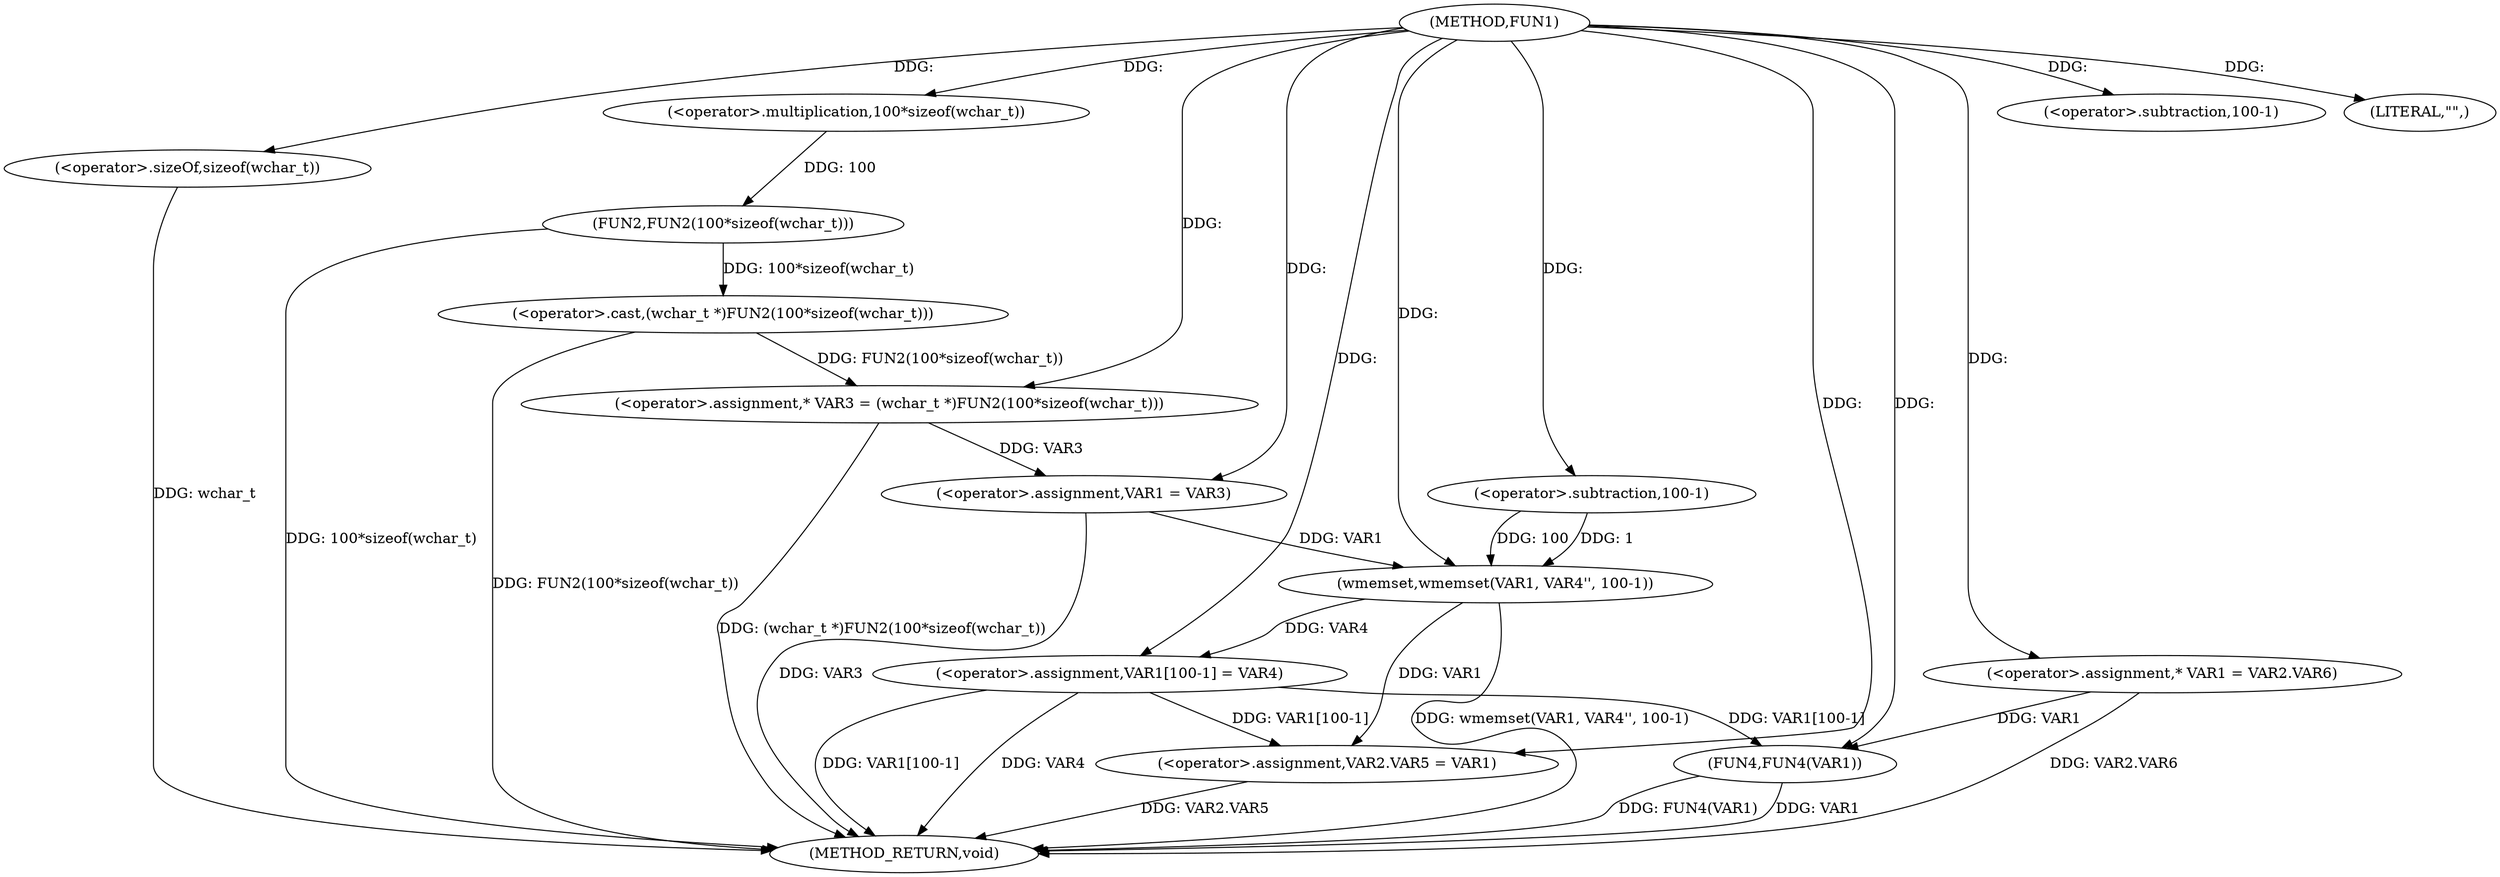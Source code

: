 digraph FUN1 {  
"1000100" [label = "(METHOD,FUN1)" ]
"1000146" [label = "(METHOD_RETURN,void)" ]
"1000105" [label = "(<operator>.assignment,* VAR3 = (wchar_t *)FUN2(100*sizeof(wchar_t)))" ]
"1000107" [label = "(<operator>.cast,(wchar_t *)FUN2(100*sizeof(wchar_t)))" ]
"1000109" [label = "(FUN2,FUN2(100*sizeof(wchar_t)))" ]
"1000110" [label = "(<operator>.multiplication,100*sizeof(wchar_t))" ]
"1000112" [label = "(<operator>.sizeOf,sizeof(wchar_t))" ]
"1000114" [label = "(<operator>.assignment,VAR1 = VAR3)" ]
"1000117" [label = "(wmemset,wmemset(VAR1, VAR4'', 100-1))" ]
"1000120" [label = "(<operator>.subtraction,100-1)" ]
"1000123" [label = "(<operator>.assignment,VAR1[100-1] = VAR4)" ]
"1000126" [label = "(<operator>.subtraction,100-1)" ]
"1000130" [label = "(<operator>.assignment,VAR2.VAR5 = VAR1)" ]
"1000137" [label = "(<operator>.assignment,* VAR1 = VAR2.VAR6)" ]
"1000143" [label = "(LITERAL,\"\",)" ]
"1000144" [label = "(FUN4,FUN4(VAR1))" ]
  "1000117" -> "1000146"  [ label = "DDG: wmemset(VAR1, VAR4'', 100-1)"] 
  "1000105" -> "1000146"  [ label = "DDG: (wchar_t *)FUN2(100*sizeof(wchar_t))"] 
  "1000144" -> "1000146"  [ label = "DDG: VAR1"] 
  "1000114" -> "1000146"  [ label = "DDG: VAR3"] 
  "1000137" -> "1000146"  [ label = "DDG: VAR2.VAR6"] 
  "1000123" -> "1000146"  [ label = "DDG: VAR4"] 
  "1000144" -> "1000146"  [ label = "DDG: FUN4(VAR1)"] 
  "1000112" -> "1000146"  [ label = "DDG: wchar_t"] 
  "1000109" -> "1000146"  [ label = "DDG: 100*sizeof(wchar_t)"] 
  "1000107" -> "1000146"  [ label = "DDG: FUN2(100*sizeof(wchar_t))"] 
  "1000130" -> "1000146"  [ label = "DDG: VAR2.VAR5"] 
  "1000123" -> "1000146"  [ label = "DDG: VAR1[100-1]"] 
  "1000107" -> "1000105"  [ label = "DDG: FUN2(100*sizeof(wchar_t))"] 
  "1000100" -> "1000105"  [ label = "DDG: "] 
  "1000109" -> "1000107"  [ label = "DDG: 100*sizeof(wchar_t)"] 
  "1000110" -> "1000109"  [ label = "DDG: 100"] 
  "1000100" -> "1000110"  [ label = "DDG: "] 
  "1000100" -> "1000112"  [ label = "DDG: "] 
  "1000105" -> "1000114"  [ label = "DDG: VAR3"] 
  "1000100" -> "1000114"  [ label = "DDG: "] 
  "1000114" -> "1000117"  [ label = "DDG: VAR1"] 
  "1000100" -> "1000117"  [ label = "DDG: "] 
  "1000120" -> "1000117"  [ label = "DDG: 100"] 
  "1000120" -> "1000117"  [ label = "DDG: 1"] 
  "1000100" -> "1000120"  [ label = "DDG: "] 
  "1000117" -> "1000123"  [ label = "DDG: VAR4"] 
  "1000100" -> "1000123"  [ label = "DDG: "] 
  "1000100" -> "1000126"  [ label = "DDG: "] 
  "1000117" -> "1000130"  [ label = "DDG: VAR1"] 
  "1000123" -> "1000130"  [ label = "DDG: VAR1[100-1]"] 
  "1000100" -> "1000130"  [ label = "DDG: "] 
  "1000100" -> "1000137"  [ label = "DDG: "] 
  "1000100" -> "1000143"  [ label = "DDG: "] 
  "1000137" -> "1000144"  [ label = "DDG: VAR1"] 
  "1000123" -> "1000144"  [ label = "DDG: VAR1[100-1]"] 
  "1000100" -> "1000144"  [ label = "DDG: "] 
}
